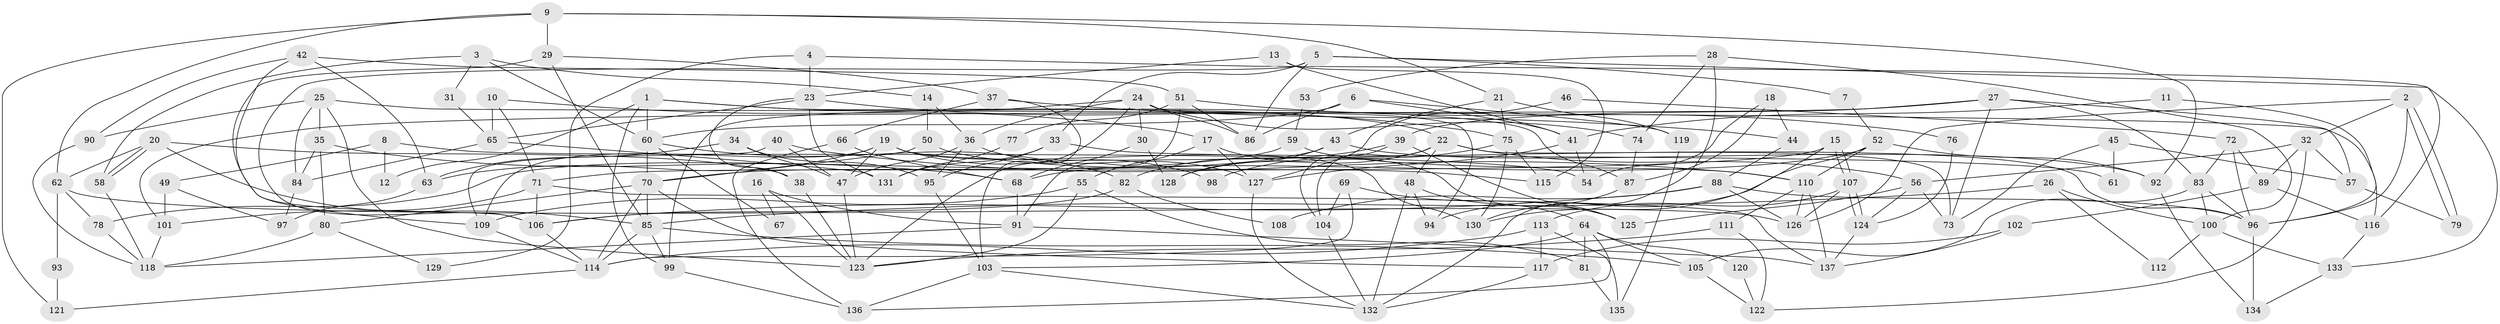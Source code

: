 // Generated by graph-tools (version 1.1) at 2025/11/02/27/25 16:11:16]
// undirected, 137 vertices, 274 edges
graph export_dot {
graph [start="1"]
  node [color=gray90,style=filled];
  1;
  2;
  3;
  4;
  5;
  6;
  7;
  8;
  9;
  10;
  11;
  12;
  13;
  14;
  15;
  16;
  17;
  18;
  19;
  20;
  21;
  22;
  23;
  24;
  25;
  26;
  27;
  28;
  29;
  30;
  31;
  32;
  33;
  34;
  35;
  36;
  37;
  38;
  39;
  40;
  41;
  42;
  43;
  44;
  45;
  46;
  47;
  48;
  49;
  50;
  51;
  52;
  53;
  54;
  55;
  56;
  57;
  58;
  59;
  60;
  61;
  62;
  63;
  64;
  65;
  66;
  67;
  68;
  69;
  70;
  71;
  72;
  73;
  74;
  75;
  76;
  77;
  78;
  79;
  80;
  81;
  82;
  83;
  84;
  85;
  86;
  87;
  88;
  89;
  90;
  91;
  92;
  93;
  94;
  95;
  96;
  97;
  98;
  99;
  100;
  101;
  102;
  103;
  104;
  105;
  106;
  107;
  108;
  109;
  110;
  111;
  112;
  113;
  114;
  115;
  116;
  117;
  118;
  119;
  120;
  121;
  122;
  123;
  124;
  125;
  126;
  127;
  128;
  129;
  130;
  131;
  132;
  133;
  134;
  135;
  136;
  137;
  1 -- 22;
  1 -- 60;
  1 -- 12;
  1 -- 87;
  1 -- 99;
  2 -- 126;
  2 -- 79;
  2 -- 79;
  2 -- 32;
  2 -- 96;
  3 -- 14;
  3 -- 58;
  3 -- 31;
  3 -- 60;
  4 -- 133;
  4 -- 23;
  4 -- 129;
  5 -- 116;
  5 -- 33;
  5 -- 7;
  5 -- 86;
  5 -- 106;
  6 -- 60;
  6 -- 119;
  6 -- 41;
  6 -- 86;
  7 -- 52;
  8 -- 49;
  8 -- 54;
  8 -- 12;
  9 -- 62;
  9 -- 29;
  9 -- 21;
  9 -- 92;
  9 -- 121;
  10 -- 17;
  10 -- 71;
  10 -- 65;
  11 -- 41;
  11 -- 96;
  13 -- 41;
  13 -- 23;
  13 -- 115;
  14 -- 50;
  14 -- 36;
  15 -- 71;
  15 -- 107;
  15 -- 107;
  15 -- 130;
  16 -- 91;
  16 -- 123;
  16 -- 67;
  17 -- 55;
  17 -- 125;
  17 -- 127;
  18 -- 44;
  18 -- 87;
  18 -- 54;
  19 -- 47;
  19 -- 96;
  19 -- 63;
  19 -- 98;
  19 -- 109;
  19 -- 130;
  20 -- 85;
  20 -- 58;
  20 -- 58;
  20 -- 38;
  20 -- 62;
  21 -- 43;
  21 -- 75;
  21 -- 119;
  22 -- 128;
  22 -- 104;
  22 -- 48;
  22 -- 56;
  22 -- 73;
  23 -- 75;
  23 -- 38;
  23 -- 65;
  23 -- 131;
  24 -- 99;
  24 -- 86;
  24 -- 30;
  24 -- 36;
  24 -- 74;
  24 -- 94;
  24 -- 123;
  25 -- 90;
  25 -- 84;
  25 -- 35;
  25 -- 116;
  25 -- 123;
  26 -- 85;
  26 -- 100;
  26 -- 112;
  27 -- 73;
  27 -- 101;
  27 -- 39;
  27 -- 57;
  27 -- 83;
  28 -- 74;
  28 -- 132;
  28 -- 53;
  28 -- 100;
  29 -- 109;
  29 -- 85;
  29 -- 37;
  30 -- 68;
  30 -- 128;
  31 -- 65;
  32 -- 122;
  32 -- 56;
  32 -- 57;
  32 -- 89;
  33 -- 131;
  33 -- 95;
  33 -- 61;
  34 -- 47;
  34 -- 95;
  34 -- 63;
  35 -- 68;
  35 -- 80;
  35 -- 84;
  36 -- 127;
  36 -- 47;
  36 -- 95;
  37 -- 66;
  37 -- 44;
  37 -- 103;
  38 -- 123;
  39 -- 82;
  39 -- 104;
  39 -- 125;
  40 -- 109;
  40 -- 47;
  40 -- 110;
  41 -- 127;
  41 -- 54;
  42 -- 63;
  42 -- 106;
  42 -- 51;
  42 -- 90;
  43 -- 92;
  43 -- 78;
  43 -- 128;
  44 -- 88;
  45 -- 57;
  45 -- 73;
  45 -- 61;
  46 -- 127;
  46 -- 72;
  47 -- 123;
  48 -- 64;
  48 -- 94;
  48 -- 132;
  49 -- 97;
  49 -- 101;
  50 -- 70;
  50 -- 115;
  51 -- 86;
  51 -- 76;
  51 -- 77;
  51 -- 91;
  52 -- 110;
  52 -- 94;
  52 -- 68;
  52 -- 92;
  53 -- 59;
  55 -- 123;
  55 -- 109;
  55 -- 81;
  56 -- 73;
  56 -- 124;
  56 -- 125;
  57 -- 79;
  58 -- 118;
  59 -- 110;
  59 -- 70;
  60 -- 70;
  60 -- 67;
  60 -- 82;
  62 -- 126;
  62 -- 78;
  62 -- 93;
  63 -- 97;
  64 -- 103;
  64 -- 105;
  64 -- 81;
  64 -- 120;
  64 -- 136;
  65 -- 84;
  65 -- 131;
  66 -- 136;
  66 -- 68;
  68 -- 91;
  69 -- 125;
  69 -- 114;
  69 -- 104;
  70 -- 85;
  70 -- 117;
  70 -- 80;
  70 -- 114;
  71 -- 137;
  71 -- 106;
  71 -- 101;
  72 -- 96;
  72 -- 83;
  72 -- 89;
  74 -- 87;
  75 -- 130;
  75 -- 98;
  75 -- 115;
  76 -- 124;
  77 -- 131;
  78 -- 118;
  80 -- 118;
  80 -- 129;
  81 -- 135;
  82 -- 106;
  82 -- 108;
  83 -- 100;
  83 -- 96;
  83 -- 105;
  84 -- 97;
  85 -- 99;
  85 -- 114;
  85 -- 105;
  87 -- 130;
  88 -- 126;
  88 -- 96;
  88 -- 106;
  88 -- 108;
  89 -- 102;
  89 -- 116;
  90 -- 118;
  91 -- 137;
  91 -- 118;
  92 -- 134;
  93 -- 121;
  95 -- 103;
  96 -- 134;
  99 -- 136;
  100 -- 133;
  100 -- 112;
  101 -- 118;
  102 -- 117;
  102 -- 137;
  103 -- 132;
  103 -- 136;
  104 -- 132;
  105 -- 122;
  106 -- 114;
  107 -- 124;
  107 -- 124;
  107 -- 113;
  107 -- 126;
  109 -- 114;
  110 -- 137;
  110 -- 111;
  110 -- 126;
  111 -- 123;
  111 -- 122;
  113 -- 114;
  113 -- 117;
  113 -- 135;
  114 -- 121;
  116 -- 133;
  117 -- 132;
  119 -- 135;
  120 -- 122;
  124 -- 137;
  127 -- 132;
  133 -- 134;
}
